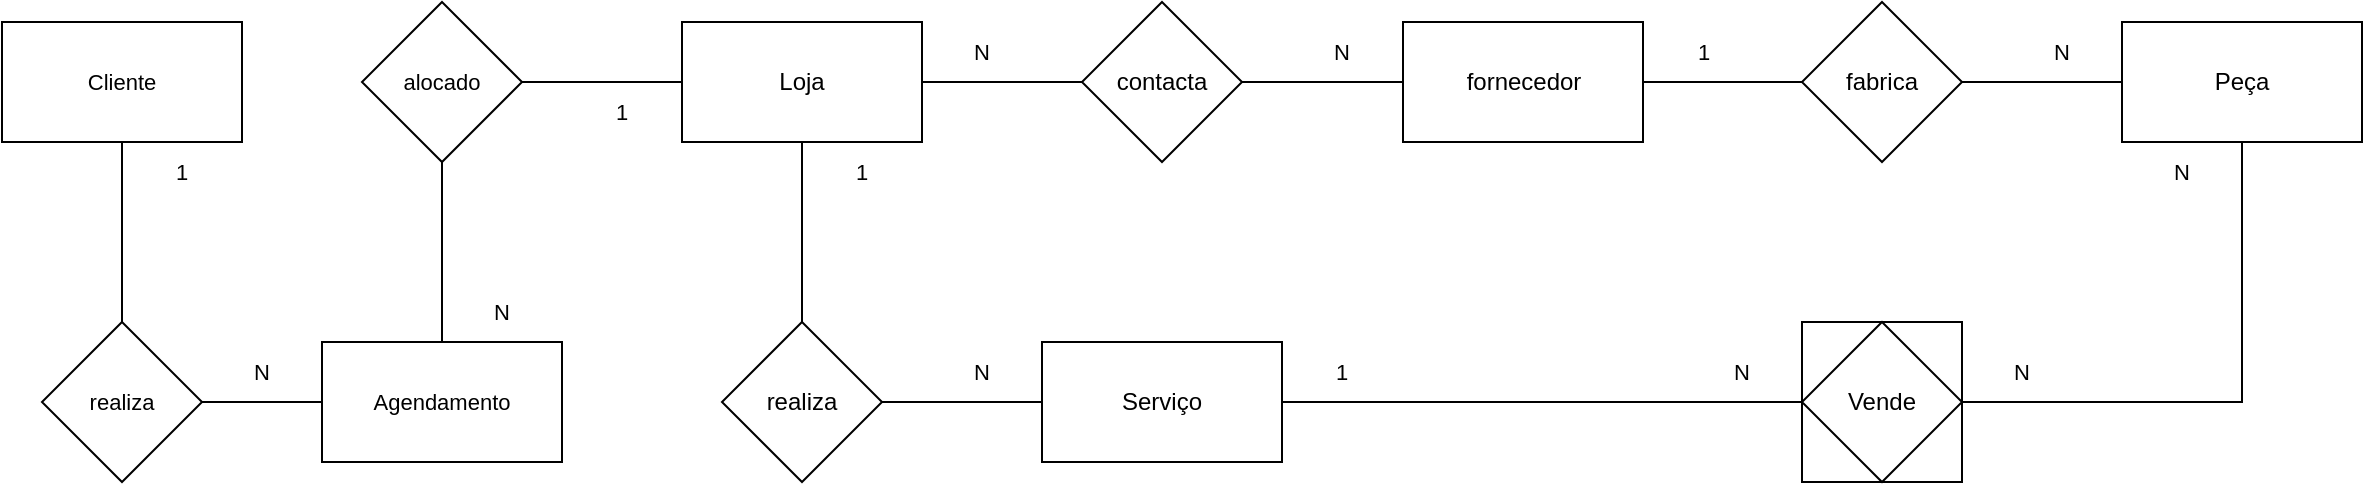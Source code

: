 <mxfile version="24.8.6">
  <diagram name="Página-1" id="QcvWo_c_-mwatBPqw4Q9">
    <mxGraphModel dx="1584" dy="442" grid="1" gridSize="10" guides="1" tooltips="1" connect="1" arrows="1" fold="1" page="1" pageScale="1" pageWidth="1600" pageHeight="900" math="0" shadow="0">
      <root>
        <mxCell id="0" />
        <mxCell id="1" parent="0" />
        <mxCell id="FJc5QZfPaFTKbz6887ZN-58" value="" style="rounded=0;whiteSpace=wrap;html=1;fontFamily=Helvetica;fontSize=11;fontColor=default;labelBackgroundColor=default;fillColor=default;" parent="1" vertex="1">
          <mxGeometry x="940" y="200" width="80" height="80" as="geometry" />
        </mxCell>
        <mxCell id="FJc5QZfPaFTKbz6887ZN-34" value="N" style="text;html=1;align=center;verticalAlign=middle;whiteSpace=wrap;rounded=0;fontFamily=Helvetica;fontSize=11;fontColor=default;labelBackgroundColor=default;" parent="1" vertex="1">
          <mxGeometry x="1040" y="50" width="60" height="30" as="geometry" />
        </mxCell>
        <mxCell id="FJc5QZfPaFTKbz6887ZN-35" value="1" style="text;html=1;align=center;verticalAlign=middle;whiteSpace=wrap;rounded=0;fontFamily=Helvetica;fontSize=11;fontColor=default;labelBackgroundColor=default;" parent="1" vertex="1">
          <mxGeometry x="860.5" y="50" width="60" height="30" as="geometry" />
        </mxCell>
        <mxCell id="FJc5QZfPaFTKbz6887ZN-36" value="N" style="text;html=1;align=center;verticalAlign=middle;whiteSpace=wrap;rounded=0;fontFamily=Helvetica;fontSize=11;fontColor=default;labelBackgroundColor=default;" parent="1" vertex="1">
          <mxGeometry x="680" y="50" width="60" height="30" as="geometry" />
        </mxCell>
        <mxCell id="FJc5QZfPaFTKbz6887ZN-37" value="N" style="text;html=1;align=center;verticalAlign=middle;whiteSpace=wrap;rounded=0;fontFamily=Helvetica;fontSize=11;fontColor=default;labelBackgroundColor=default;" parent="1" vertex="1">
          <mxGeometry x="500" y="50" width="60" height="30" as="geometry" />
        </mxCell>
        <mxCell id="FJc5QZfPaFTKbz6887ZN-38" value="1" style="text;html=1;align=center;verticalAlign=middle;whiteSpace=wrap;rounded=0;fontFamily=Helvetica;fontSize=11;fontColor=default;labelBackgroundColor=default;" parent="1" vertex="1">
          <mxGeometry x="320" y="80" width="60" height="30" as="geometry" />
        </mxCell>
        <mxCell id="FJc5QZfPaFTKbz6887ZN-39" value="N" style="text;html=1;align=center;verticalAlign=middle;whiteSpace=wrap;rounded=0;fontFamily=Helvetica;fontSize=11;fontColor=default;labelBackgroundColor=default;" parent="1" vertex="1">
          <mxGeometry x="260" y="180" width="60" height="30" as="geometry" />
        </mxCell>
        <mxCell id="FJc5QZfPaFTKbz6887ZN-40" value="N" style="text;html=1;align=center;verticalAlign=middle;whiteSpace=wrap;rounded=0;fontFamily=Helvetica;fontSize=11;fontColor=default;labelBackgroundColor=default;" parent="1" vertex="1">
          <mxGeometry x="140" y="210" width="60" height="30" as="geometry" />
        </mxCell>
        <mxCell id="FJc5QZfPaFTKbz6887ZN-41" value="1" style="text;html=1;align=center;verticalAlign=middle;whiteSpace=wrap;rounded=0;fontFamily=Helvetica;fontSize=11;fontColor=default;labelBackgroundColor=default;" parent="1" vertex="1">
          <mxGeometry x="100" y="110" width="60" height="30" as="geometry" />
        </mxCell>
        <mxCell id="FJc5QZfPaFTKbz6887ZN-42" value="1" style="text;html=1;align=center;verticalAlign=middle;whiteSpace=wrap;rounded=0;fontFamily=Helvetica;fontSize=11;fontColor=default;labelBackgroundColor=default;" parent="1" vertex="1">
          <mxGeometry x="440" y="110" width="60" height="30" as="geometry" />
        </mxCell>
        <mxCell id="FJc5QZfPaFTKbz6887ZN-43" value="N" style="text;html=1;align=center;verticalAlign=middle;whiteSpace=wrap;rounded=0;fontFamily=Helvetica;fontSize=11;fontColor=default;labelBackgroundColor=default;" parent="1" vertex="1">
          <mxGeometry x="500" y="210" width="60" height="30" as="geometry" />
        </mxCell>
        <mxCell id="FJc5QZfPaFTKbz6887ZN-44" value="1" style="text;html=1;align=center;verticalAlign=middle;whiteSpace=wrap;rounded=0;fontFamily=Helvetica;fontSize=11;fontColor=default;labelBackgroundColor=default;" parent="1" vertex="1">
          <mxGeometry x="680" y="210" width="60" height="30" as="geometry" />
        </mxCell>
        <mxCell id="FJc5QZfPaFTKbz6887ZN-45" value="N" style="text;html=1;align=center;verticalAlign=middle;whiteSpace=wrap;rounded=0;fontFamily=Helvetica;fontSize=11;fontColor=default;labelBackgroundColor=default;" parent="1" vertex="1">
          <mxGeometry x="1100" y="110" width="60" height="30" as="geometry" />
        </mxCell>
        <mxCell id="FJc5QZfPaFTKbz6887ZN-47" value="N" style="text;html=1;align=center;verticalAlign=middle;whiteSpace=wrap;rounded=0;fontFamily=Helvetica;fontSize=11;fontColor=default;labelBackgroundColor=default;" parent="1" vertex="1">
          <mxGeometry x="880" y="210" width="60" height="30" as="geometry" />
        </mxCell>
        <mxCell id="FJc5QZfPaFTKbz6887ZN-48" value="N" style="text;html=1;align=center;verticalAlign=middle;whiteSpace=wrap;rounded=0;fontFamily=Helvetica;fontSize=11;fontColor=default;labelBackgroundColor=default;" parent="1" vertex="1">
          <mxGeometry x="1020" y="210" width="60" height="30" as="geometry" />
        </mxCell>
        <mxCell id="FJc5QZfPaFTKbz6887ZN-63" style="edgeStyle=orthogonalEdgeStyle;shape=connector;rounded=0;orthogonalLoop=1;jettySize=auto;html=1;exitX=0.5;exitY=1;exitDx=0;exitDy=0;entryX=0.5;entryY=0;entryDx=0;entryDy=0;strokeColor=default;align=center;verticalAlign=middle;fontFamily=Helvetica;fontSize=11;fontColor=default;labelBackgroundColor=default;endArrow=none;endFill=0;" parent="1" source="FJc5QZfPaFTKbz6887ZN-50" target="FJc5QZfPaFTKbz6887ZN-51" edge="1">
          <mxGeometry relative="1" as="geometry" />
        </mxCell>
        <mxCell id="FJc5QZfPaFTKbz6887ZN-50" value="Cliente" style="rounded=0;whiteSpace=wrap;html=1;fontFamily=Helvetica;fontSize=11;fontColor=default;labelBackgroundColor=default;" parent="1" vertex="1">
          <mxGeometry x="40" y="50" width="120" height="60" as="geometry" />
        </mxCell>
        <mxCell id="FJc5QZfPaFTKbz6887ZN-64" style="edgeStyle=orthogonalEdgeStyle;shape=connector;rounded=0;orthogonalLoop=1;jettySize=auto;html=1;exitX=1;exitY=0.5;exitDx=0;exitDy=0;entryX=0;entryY=0.5;entryDx=0;entryDy=0;strokeColor=default;align=center;verticalAlign=middle;fontFamily=Helvetica;fontSize=11;fontColor=default;labelBackgroundColor=default;endArrow=none;endFill=0;" parent="1" source="FJc5QZfPaFTKbz6887ZN-51" target="FJc5QZfPaFTKbz6887ZN-52" edge="1">
          <mxGeometry relative="1" as="geometry" />
        </mxCell>
        <mxCell id="FJc5QZfPaFTKbz6887ZN-51" value="realiza" style="rhombus;whiteSpace=wrap;html=1;fontSize=11;rounded=0;labelBackgroundColor=default;" parent="1" vertex="1">
          <mxGeometry x="60" y="200" width="80" height="80" as="geometry" />
        </mxCell>
        <mxCell id="FJc5QZfPaFTKbz6887ZN-65" style="edgeStyle=orthogonalEdgeStyle;shape=connector;rounded=0;orthogonalLoop=1;jettySize=auto;html=1;exitX=0.5;exitY=0;exitDx=0;exitDy=0;entryX=0.5;entryY=1;entryDx=0;entryDy=0;strokeColor=default;align=center;verticalAlign=middle;fontFamily=Helvetica;fontSize=11;fontColor=default;labelBackgroundColor=default;endArrow=none;endFill=0;" parent="1" source="FJc5QZfPaFTKbz6887ZN-52" target="FJc5QZfPaFTKbz6887ZN-53" edge="1">
          <mxGeometry relative="1" as="geometry" />
        </mxCell>
        <mxCell id="FJc5QZfPaFTKbz6887ZN-52" value="Agendamento" style="rounded=0;whiteSpace=wrap;html=1;fontFamily=Helvetica;fontSize=11;fontColor=default;labelBackgroundColor=default;" parent="1" vertex="1">
          <mxGeometry x="200" y="210" width="120" height="60" as="geometry" />
        </mxCell>
        <mxCell id="FJc5QZfPaFTKbz6887ZN-66" style="edgeStyle=orthogonalEdgeStyle;shape=connector;rounded=0;orthogonalLoop=1;jettySize=auto;html=1;exitX=1;exitY=0.5;exitDx=0;exitDy=0;entryX=0;entryY=0.5;entryDx=0;entryDy=0;strokeColor=default;align=center;verticalAlign=middle;fontFamily=Helvetica;fontSize=11;fontColor=default;labelBackgroundColor=default;endArrow=none;endFill=0;" parent="1" source="FJc5QZfPaFTKbz6887ZN-53" target="FJc5QZfPaFTKbz6887ZN-54" edge="1">
          <mxGeometry relative="1" as="geometry" />
        </mxCell>
        <mxCell id="FJc5QZfPaFTKbz6887ZN-53" value="alocado" style="rhombus;whiteSpace=wrap;html=1;fontFamily=Helvetica;fontSize=11;fontColor=default;labelBackgroundColor=default;" parent="1" vertex="1">
          <mxGeometry x="220" y="40" width="80" height="80" as="geometry" />
        </mxCell>
        <mxCell id="FJc5QZfPaFTKbz6887ZN-67" style="edgeStyle=orthogonalEdgeStyle;shape=connector;rounded=0;orthogonalLoop=1;jettySize=auto;html=1;exitX=1;exitY=0.5;exitDx=0;exitDy=0;entryX=0;entryY=0.5;entryDx=0;entryDy=0;strokeColor=default;align=center;verticalAlign=middle;fontFamily=Helvetica;fontSize=11;fontColor=default;labelBackgroundColor=default;endArrow=none;endFill=0;" parent="1" source="FJc5QZfPaFTKbz6887ZN-54" target="FJc5QZfPaFTKbz6887ZN-59" edge="1">
          <mxGeometry relative="1" as="geometry" />
        </mxCell>
        <mxCell id="FJc5QZfPaFTKbz6887ZN-68" style="edgeStyle=orthogonalEdgeStyle;shape=connector;rounded=0;orthogonalLoop=1;jettySize=auto;html=1;exitX=0.5;exitY=1;exitDx=0;exitDy=0;entryX=0.5;entryY=0;entryDx=0;entryDy=0;strokeColor=default;align=center;verticalAlign=middle;fontFamily=Helvetica;fontSize=11;fontColor=default;labelBackgroundColor=default;endArrow=none;endFill=0;" parent="1" source="FJc5QZfPaFTKbz6887ZN-54" target="FJc5QZfPaFTKbz6887ZN-55" edge="1">
          <mxGeometry relative="1" as="geometry" />
        </mxCell>
        <mxCell id="FJc5QZfPaFTKbz6887ZN-54" value="Loja" style="whiteSpace=wrap;html=1;rounded=0;" parent="1" vertex="1">
          <mxGeometry x="380" y="50" width="120" height="60" as="geometry" />
        </mxCell>
        <mxCell id="FJc5QZfPaFTKbz6887ZN-69" style="edgeStyle=orthogonalEdgeStyle;shape=connector;rounded=0;orthogonalLoop=1;jettySize=auto;html=1;exitX=1;exitY=0.5;exitDx=0;exitDy=0;entryX=0;entryY=0.5;entryDx=0;entryDy=0;strokeColor=default;align=center;verticalAlign=middle;fontFamily=Helvetica;fontSize=11;fontColor=default;labelBackgroundColor=default;endArrow=none;endFill=0;" parent="1" source="FJc5QZfPaFTKbz6887ZN-55" target="FJc5QZfPaFTKbz6887ZN-56" edge="1">
          <mxGeometry relative="1" as="geometry" />
        </mxCell>
        <mxCell id="FJc5QZfPaFTKbz6887ZN-55" value="realiza" style="rhombus;whiteSpace=wrap;html=1;rounded=0;" parent="1" vertex="1">
          <mxGeometry x="400" y="200" width="80" height="80" as="geometry" />
        </mxCell>
        <mxCell id="FJc5QZfPaFTKbz6887ZN-70" style="edgeStyle=orthogonalEdgeStyle;shape=connector;rounded=0;orthogonalLoop=1;jettySize=auto;html=1;exitX=1;exitY=0.5;exitDx=0;exitDy=0;entryX=0;entryY=0.5;entryDx=0;entryDy=0;strokeColor=default;align=center;verticalAlign=middle;fontFamily=Helvetica;fontSize=11;fontColor=default;labelBackgroundColor=default;endArrow=none;endFill=0;" parent="1" source="FJc5QZfPaFTKbz6887ZN-56" target="FJc5QZfPaFTKbz6887ZN-58" edge="1">
          <mxGeometry relative="1" as="geometry" />
        </mxCell>
        <mxCell id="FJc5QZfPaFTKbz6887ZN-56" value="Serviço" style="whiteSpace=wrap;html=1;rounded=0;" parent="1" vertex="1">
          <mxGeometry x="560" y="210" width="120" height="60" as="geometry" />
        </mxCell>
        <mxCell id="FJc5QZfPaFTKbz6887ZN-57" value="Vende" style="rhombus;whiteSpace=wrap;html=1;rounded=0;" parent="1" vertex="1">
          <mxGeometry x="940" y="200" width="80" height="80" as="geometry" />
        </mxCell>
        <mxCell id="FJc5QZfPaFTKbz6887ZN-72" style="edgeStyle=orthogonalEdgeStyle;shape=connector;rounded=0;orthogonalLoop=1;jettySize=auto;html=1;exitX=1;exitY=0.5;exitDx=0;exitDy=0;entryX=0.5;entryY=1;entryDx=0;entryDy=0;strokeColor=default;align=center;verticalAlign=middle;fontFamily=Helvetica;fontSize=11;fontColor=default;labelBackgroundColor=default;endArrow=none;endFill=0;" parent="1" source="FJc5QZfPaFTKbz6887ZN-58" target="FJc5QZfPaFTKbz6887ZN-62" edge="1">
          <mxGeometry relative="1" as="geometry" />
        </mxCell>
        <mxCell id="FJc5QZfPaFTKbz6887ZN-71" style="edgeStyle=orthogonalEdgeStyle;shape=connector;rounded=0;orthogonalLoop=1;jettySize=auto;html=1;exitX=1;exitY=0.5;exitDx=0;exitDy=0;entryX=0;entryY=0.5;entryDx=0;entryDy=0;strokeColor=default;align=center;verticalAlign=middle;fontFamily=Helvetica;fontSize=11;fontColor=default;labelBackgroundColor=default;endArrow=none;endFill=0;" parent="1" source="FJc5QZfPaFTKbz6887ZN-59" target="FJc5QZfPaFTKbz6887ZN-60" edge="1">
          <mxGeometry relative="1" as="geometry" />
        </mxCell>
        <mxCell id="FJc5QZfPaFTKbz6887ZN-59" value="contacta" style="rhombus;whiteSpace=wrap;html=1;rounded=0;" parent="1" vertex="1">
          <mxGeometry x="580" y="40" width="80" height="80" as="geometry" />
        </mxCell>
        <mxCell id="FJc5QZfPaFTKbz6887ZN-60" value="fornecedor" style="whiteSpace=wrap;html=1;rounded=0;" parent="1" vertex="1">
          <mxGeometry x="740.5" y="50" width="120" height="60" as="geometry" />
        </mxCell>
        <mxCell id="FJc5QZfPaFTKbz6887ZN-73" style="edgeStyle=orthogonalEdgeStyle;shape=connector;rounded=0;orthogonalLoop=1;jettySize=auto;html=1;exitX=1;exitY=0.5;exitDx=0;exitDy=0;entryX=0;entryY=0.5;entryDx=0;entryDy=0;strokeColor=default;align=center;verticalAlign=middle;fontFamily=Helvetica;fontSize=11;fontColor=default;labelBackgroundColor=default;endArrow=none;endFill=0;" parent="1" source="FJc5QZfPaFTKbz6887ZN-61" target="FJc5QZfPaFTKbz6887ZN-62" edge="1">
          <mxGeometry relative="1" as="geometry" />
        </mxCell>
        <mxCell id="FJc5QZfPaFTKbz6887ZN-74" style="edgeStyle=orthogonalEdgeStyle;shape=connector;rounded=0;orthogonalLoop=1;jettySize=auto;html=1;exitX=0;exitY=0.5;exitDx=0;exitDy=0;entryX=1;entryY=0.5;entryDx=0;entryDy=0;strokeColor=default;align=center;verticalAlign=middle;fontFamily=Helvetica;fontSize=11;fontColor=default;labelBackgroundColor=default;endArrow=none;endFill=0;" parent="1" source="FJc5QZfPaFTKbz6887ZN-61" target="FJc5QZfPaFTKbz6887ZN-60" edge="1">
          <mxGeometry relative="1" as="geometry" />
        </mxCell>
        <mxCell id="FJc5QZfPaFTKbz6887ZN-61" value="fabrica" style="rhombus;whiteSpace=wrap;html=1;rounded=0;" parent="1" vertex="1">
          <mxGeometry x="940" y="40" width="80" height="80" as="geometry" />
        </mxCell>
        <mxCell id="FJc5QZfPaFTKbz6887ZN-62" value="Peça" style="rounded=0;whiteSpace=wrap;html=1;" parent="1" vertex="1">
          <mxGeometry x="1100" y="50" width="120" height="60" as="geometry" />
        </mxCell>
      </root>
    </mxGraphModel>
  </diagram>
</mxfile>
